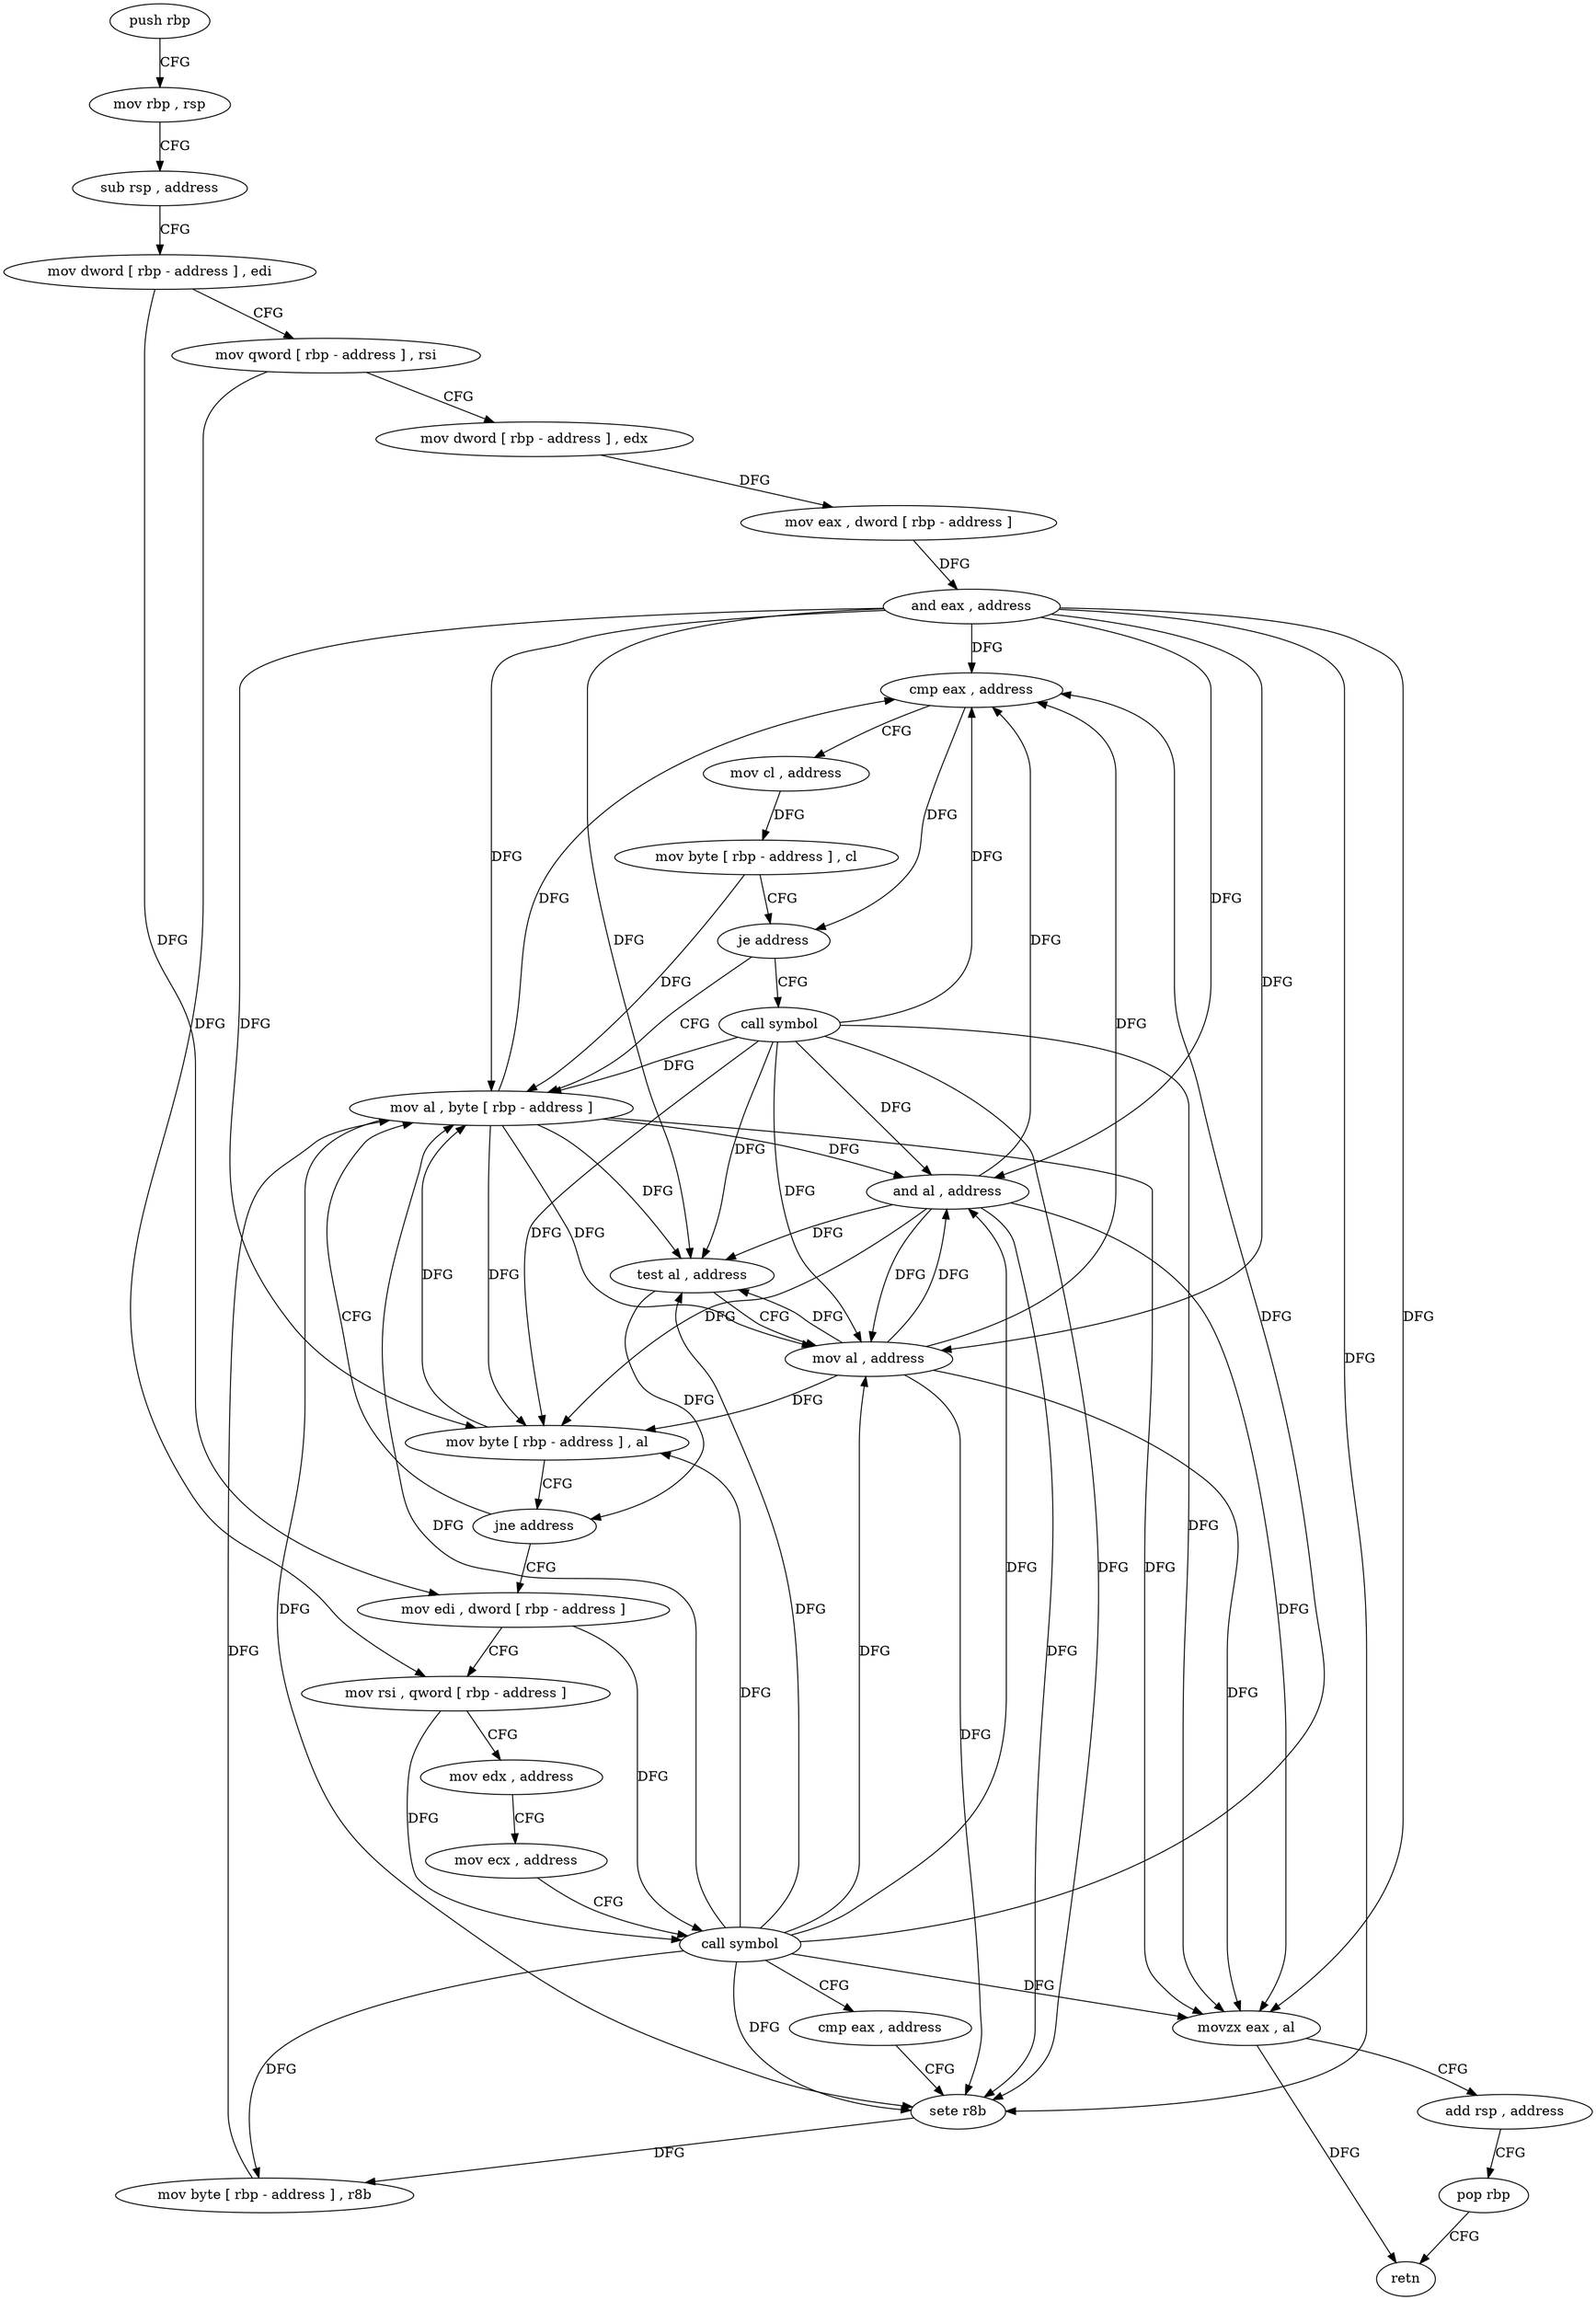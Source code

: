 digraph "func" {
"4238816" [label = "push rbp" ]
"4238817" [label = "mov rbp , rsp" ]
"4238820" [label = "sub rsp , address" ]
"4238824" [label = "mov dword [ rbp - address ] , edi" ]
"4238827" [label = "mov qword [ rbp - address ] , rsi" ]
"4238831" [label = "mov dword [ rbp - address ] , edx" ]
"4238834" [label = "mov eax , dword [ rbp - address ]" ]
"4238837" [label = "and eax , address" ]
"4238842" [label = "cmp eax , address" ]
"4238847" [label = "mov cl , address" ]
"4238849" [label = "mov byte [ rbp - address ] , cl" ]
"4238852" [label = "je address" ]
"4238909" [label = "mov al , byte [ rbp - address ]" ]
"4238858" [label = "call symbol" ]
"4238912" [label = "and al , address" ]
"4238914" [label = "movzx eax , al" ]
"4238917" [label = "add rsp , address" ]
"4238921" [label = "pop rbp" ]
"4238922" [label = "retn" ]
"4238863" [label = "test al , address" ]
"4238865" [label = "mov al , address" ]
"4238867" [label = "mov byte [ rbp - address ] , al" ]
"4238870" [label = "jne address" ]
"4238876" [label = "mov edi , dword [ rbp - address ]" ]
"4238879" [label = "mov rsi , qword [ rbp - address ]" ]
"4238883" [label = "mov edx , address" ]
"4238888" [label = "mov ecx , address" ]
"4238893" [label = "call symbol" ]
"4238898" [label = "cmp eax , address" ]
"4238901" [label = "sete r8b" ]
"4238905" [label = "mov byte [ rbp - address ] , r8b" ]
"4238816" -> "4238817" [ label = "CFG" ]
"4238817" -> "4238820" [ label = "CFG" ]
"4238820" -> "4238824" [ label = "CFG" ]
"4238824" -> "4238827" [ label = "CFG" ]
"4238824" -> "4238876" [ label = "DFG" ]
"4238827" -> "4238831" [ label = "CFG" ]
"4238827" -> "4238879" [ label = "DFG" ]
"4238831" -> "4238834" [ label = "DFG" ]
"4238834" -> "4238837" [ label = "DFG" ]
"4238837" -> "4238842" [ label = "DFG" ]
"4238837" -> "4238909" [ label = "DFG" ]
"4238837" -> "4238912" [ label = "DFG" ]
"4238837" -> "4238914" [ label = "DFG" ]
"4238837" -> "4238863" [ label = "DFG" ]
"4238837" -> "4238865" [ label = "DFG" ]
"4238837" -> "4238867" [ label = "DFG" ]
"4238837" -> "4238901" [ label = "DFG" ]
"4238842" -> "4238847" [ label = "CFG" ]
"4238842" -> "4238852" [ label = "DFG" ]
"4238847" -> "4238849" [ label = "DFG" ]
"4238849" -> "4238852" [ label = "CFG" ]
"4238849" -> "4238909" [ label = "DFG" ]
"4238852" -> "4238909" [ label = "CFG" ]
"4238852" -> "4238858" [ label = "CFG" ]
"4238909" -> "4238912" [ label = "DFG" ]
"4238909" -> "4238842" [ label = "DFG" ]
"4238909" -> "4238914" [ label = "DFG" ]
"4238909" -> "4238863" [ label = "DFG" ]
"4238909" -> "4238865" [ label = "DFG" ]
"4238909" -> "4238867" [ label = "DFG" ]
"4238909" -> "4238901" [ label = "DFG" ]
"4238858" -> "4238863" [ label = "DFG" ]
"4238858" -> "4238842" [ label = "DFG" ]
"4238858" -> "4238912" [ label = "DFG" ]
"4238858" -> "4238914" [ label = "DFG" ]
"4238858" -> "4238909" [ label = "DFG" ]
"4238858" -> "4238865" [ label = "DFG" ]
"4238858" -> "4238867" [ label = "DFG" ]
"4238858" -> "4238901" [ label = "DFG" ]
"4238912" -> "4238914" [ label = "DFG" ]
"4238912" -> "4238842" [ label = "DFG" ]
"4238912" -> "4238863" [ label = "DFG" ]
"4238912" -> "4238865" [ label = "DFG" ]
"4238912" -> "4238867" [ label = "DFG" ]
"4238912" -> "4238901" [ label = "DFG" ]
"4238914" -> "4238917" [ label = "CFG" ]
"4238914" -> "4238922" [ label = "DFG" ]
"4238917" -> "4238921" [ label = "CFG" ]
"4238921" -> "4238922" [ label = "CFG" ]
"4238863" -> "4238865" [ label = "CFG" ]
"4238863" -> "4238870" [ label = "DFG" ]
"4238865" -> "4238867" [ label = "DFG" ]
"4238865" -> "4238842" [ label = "DFG" ]
"4238865" -> "4238912" [ label = "DFG" ]
"4238865" -> "4238914" [ label = "DFG" ]
"4238865" -> "4238863" [ label = "DFG" ]
"4238865" -> "4238901" [ label = "DFG" ]
"4238867" -> "4238870" [ label = "CFG" ]
"4238867" -> "4238909" [ label = "DFG" ]
"4238870" -> "4238909" [ label = "CFG" ]
"4238870" -> "4238876" [ label = "CFG" ]
"4238876" -> "4238879" [ label = "CFG" ]
"4238876" -> "4238893" [ label = "DFG" ]
"4238879" -> "4238883" [ label = "CFG" ]
"4238879" -> "4238893" [ label = "DFG" ]
"4238883" -> "4238888" [ label = "CFG" ]
"4238888" -> "4238893" [ label = "CFG" ]
"4238893" -> "4238898" [ label = "CFG" ]
"4238893" -> "4238842" [ label = "DFG" ]
"4238893" -> "4238912" [ label = "DFG" ]
"4238893" -> "4238914" [ label = "DFG" ]
"4238893" -> "4238863" [ label = "DFG" ]
"4238893" -> "4238865" [ label = "DFG" ]
"4238893" -> "4238867" [ label = "DFG" ]
"4238893" -> "4238909" [ label = "DFG" ]
"4238893" -> "4238901" [ label = "DFG" ]
"4238893" -> "4238905" [ label = "DFG" ]
"4238898" -> "4238901" [ label = "CFG" ]
"4238901" -> "4238905" [ label = "DFG" ]
"4238905" -> "4238909" [ label = "DFG" ]
}

